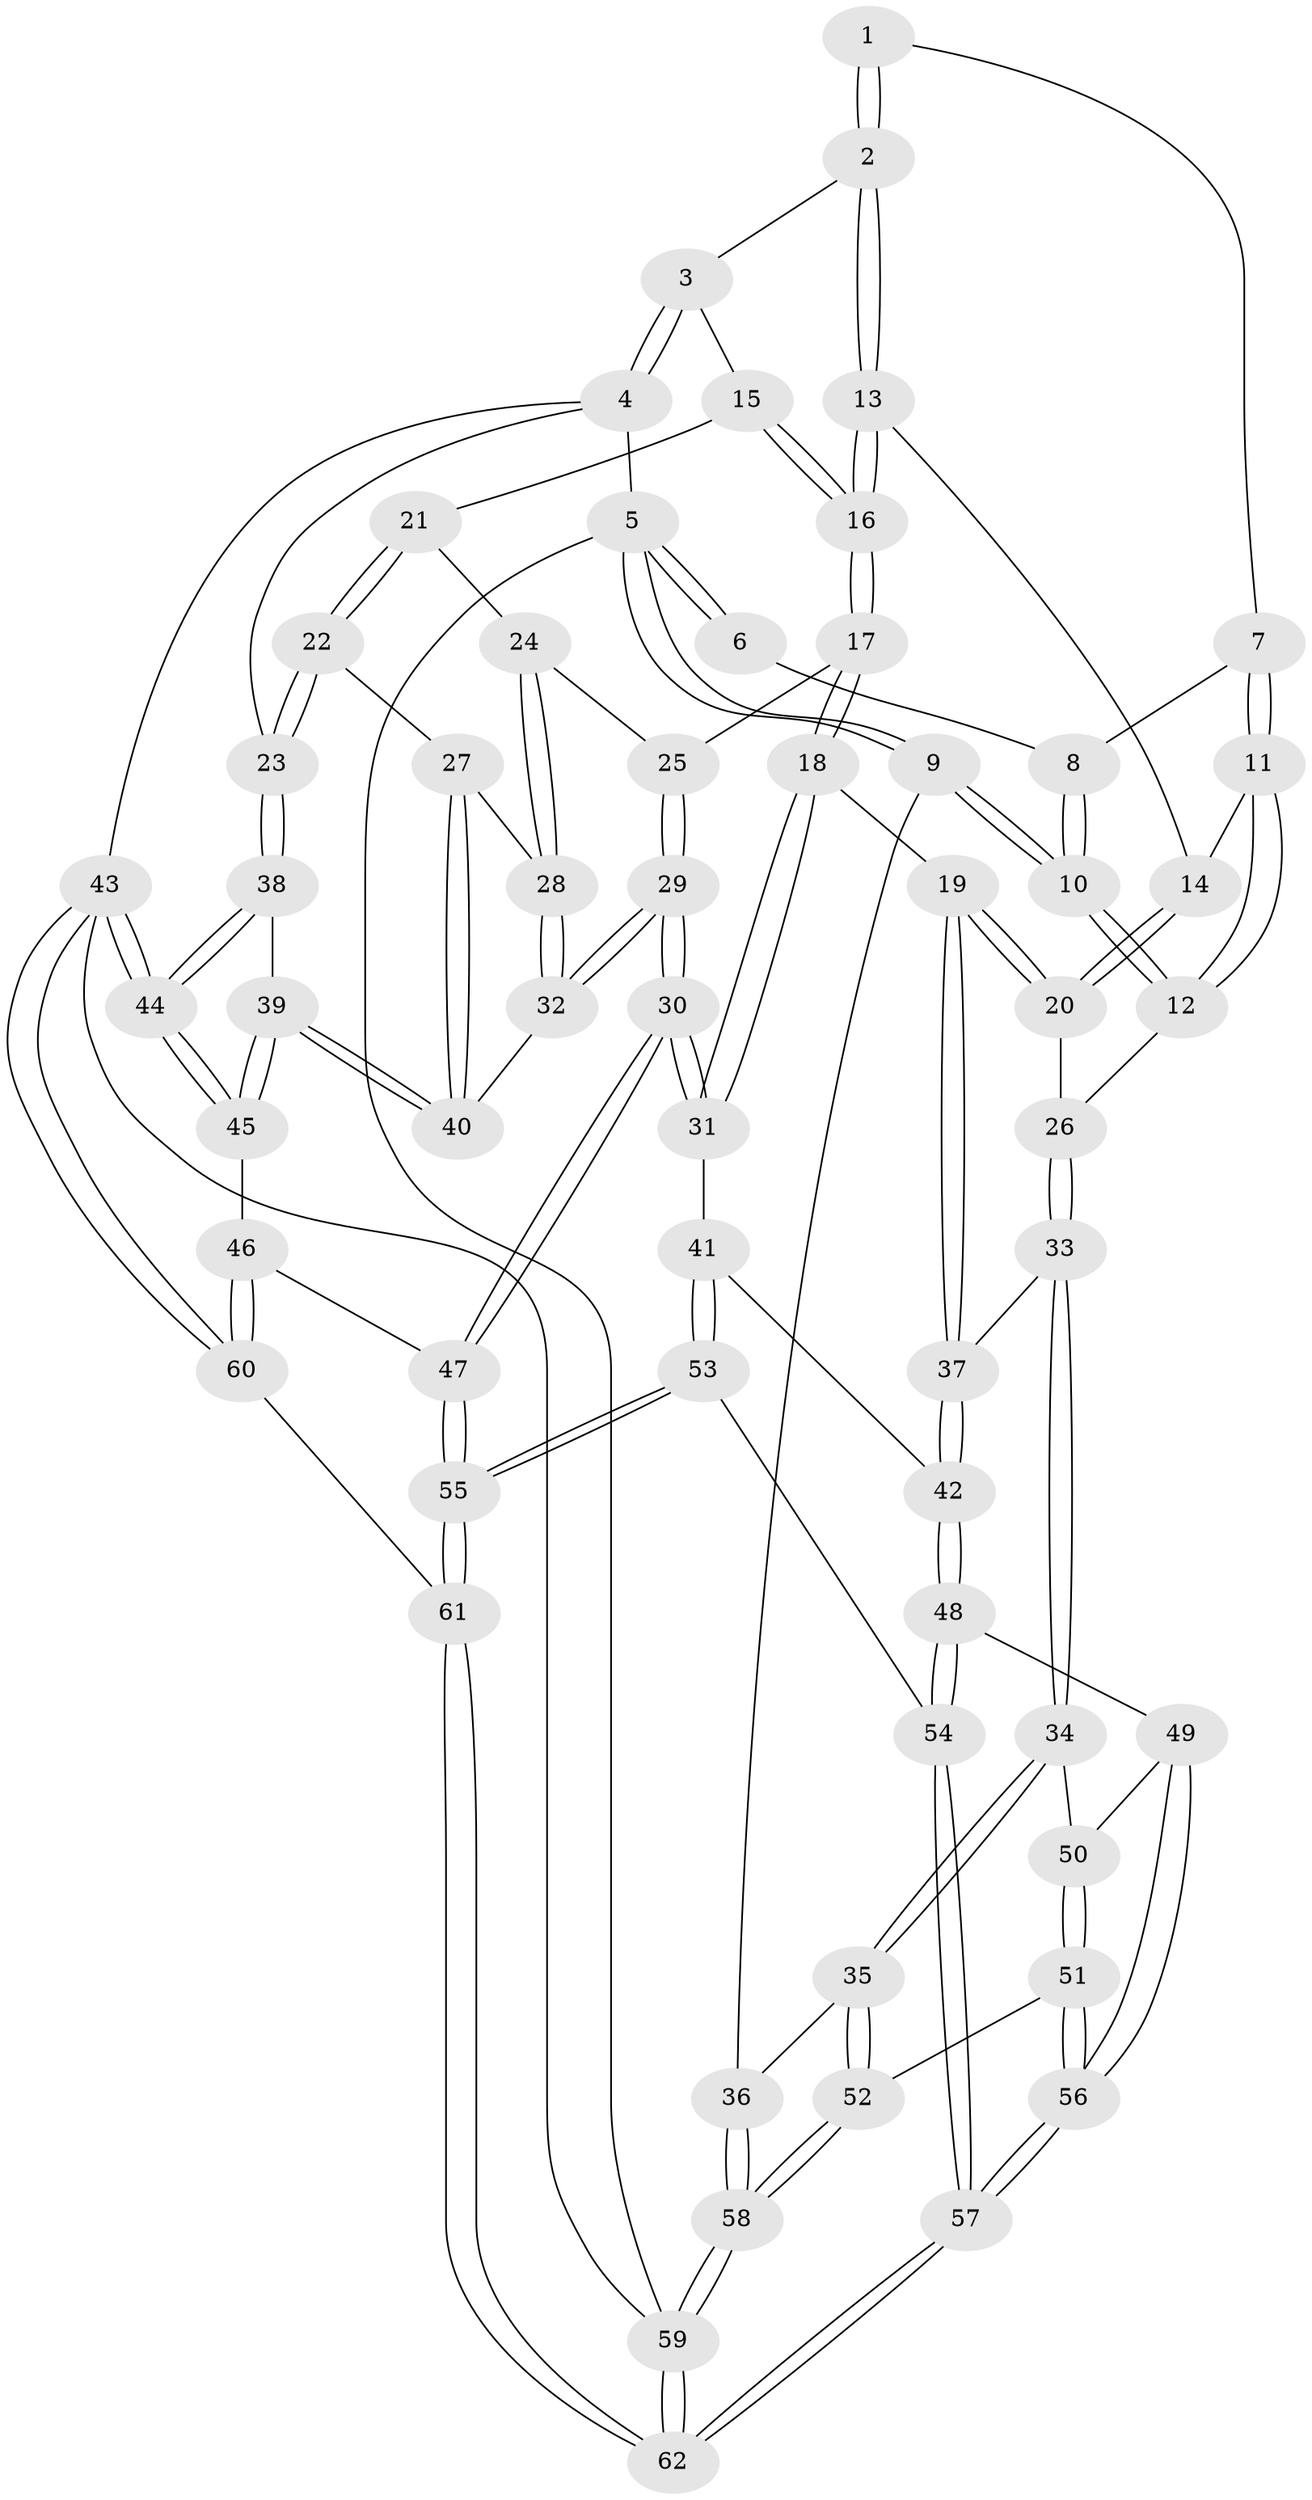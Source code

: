 // coarse degree distribution, {5: 0.1111111111111111, 9: 0.05555555555555555, 3: 0.5, 6: 0.16666666666666666, 4: 0.16666666666666666}
// Generated by graph-tools (version 1.1) at 2025/21/03/04/25 18:21:37]
// undirected, 62 vertices, 152 edges
graph export_dot {
graph [start="1"]
  node [color=gray90,style=filled];
  1 [pos="+0.45380006076634793+0"];
  2 [pos="+0.6419489554443734+0"];
  3 [pos="+0.7546711874865278+0"];
  4 [pos="+1+0"];
  5 [pos="+0+0"];
  6 [pos="+0.2634633551827872+0"];
  7 [pos="+0.3025036736823113+0.141155001283842"];
  8 [pos="+0.1722179068072702+0.13629846675697863"];
  9 [pos="+0+0.2637544753841124"];
  10 [pos="+0+0.26168094431770483"];
  11 [pos="+0.30967103213939323+0.2846255841150165"];
  12 [pos="+0.29229039463304934+0.3381017116870808"];
  13 [pos="+0.6128678079877964+0.06891299699212163"];
  14 [pos="+0.5508750921042085+0.15191277845335344"];
  15 [pos="+0.7703467536185863+0.30288205679392427"];
  16 [pos="+0.6500545373949678+0.33028248963285844"];
  17 [pos="+0.6466768385330688+0.3876567999512747"];
  18 [pos="+0.5471655749459479+0.44869371791866236"];
  19 [pos="+0.5086505019243812+0.4460318173897756"];
  20 [pos="+0.4546374481201096+0.3980866264683262"];
  21 [pos="+0.7938707406956663+0.3427727710485928"];
  22 [pos="+1+0.32901199027010053"];
  23 [pos="+1+0.20090601317040152"];
  24 [pos="+0.7274224409901981+0.41543654699350746"];
  25 [pos="+0.715428354419693+0.4167089523328598"];
  26 [pos="+0.31495121450586394+0.3723321398839996"];
  27 [pos="+0.9463317375997911+0.3999058556533794"];
  28 [pos="+0.8302264832466772+0.4687176502112602"];
  29 [pos="+0.7128569123299139+0.6578161186396291"];
  30 [pos="+0.709671747014239+0.6644187465278337"];
  31 [pos="+0.682958864649371+0.6574061224804733"];
  32 [pos="+0.818606209113123+0.5375400824973544"];
  33 [pos="+0.23521299687967223+0.6070696555340545"];
  34 [pos="+0.23422318098325876+0.6078474027169388"];
  35 [pos="+0.13599021611707313+0.618439957385429"];
  36 [pos="+0+0.5877276371117792"];
  37 [pos="+0.43577474811207445+0.6106741588482514"];
  38 [pos="+1+0.551549565669852"];
  39 [pos="+0.9405087894895645+0.6020777057256317"];
  40 [pos="+0.9213532679875504+0.5693133794479294"];
  41 [pos="+0.5600060509303602+0.6873338128475368"];
  42 [pos="+0.4927510219522962+0.68156229887602"];
  43 [pos="+1+1"];
  44 [pos="+1+0.9237687698769156"];
  45 [pos="+0.8570730636588426+0.7662190060636473"];
  46 [pos="+0.8233911727967036+0.7685777296708595"];
  47 [pos="+0.7568127676696955+0.7288970710282732"];
  48 [pos="+0.445360230283179+0.7625352276991874"];
  49 [pos="+0.3549593333135564+0.7849754634544455"];
  50 [pos="+0.2466315143291368+0.6353675003480844"];
  51 [pos="+0.23759529445393887+0.8900370352965941"];
  52 [pos="+0.1755593034832573+0.8672186142903151"];
  53 [pos="+0.5564928104612683+0.8873459894641459"];
  54 [pos="+0.4834504574924647+0.8432630747523892"];
  55 [pos="+0.5716089869397079+0.9058033948857606"];
  56 [pos="+0.299855471010196+0.9369638006911579"];
  57 [pos="+0.3053051531746001+0.9500259695407046"];
  58 [pos="+0+0.9601453399093388"];
  59 [pos="+0+1"];
  60 [pos="+0.7214000474706697+1"];
  61 [pos="+0.5866993060304979+1"];
  62 [pos="+0.34350084404468356+1"];
  1 -- 2;
  1 -- 2;
  1 -- 7;
  2 -- 3;
  2 -- 13;
  2 -- 13;
  3 -- 4;
  3 -- 4;
  3 -- 15;
  4 -- 5;
  4 -- 23;
  4 -- 43;
  5 -- 6;
  5 -- 6;
  5 -- 9;
  5 -- 9;
  5 -- 59;
  6 -- 8;
  7 -- 8;
  7 -- 11;
  7 -- 11;
  8 -- 10;
  8 -- 10;
  9 -- 10;
  9 -- 10;
  9 -- 36;
  10 -- 12;
  10 -- 12;
  11 -- 12;
  11 -- 12;
  11 -- 14;
  12 -- 26;
  13 -- 14;
  13 -- 16;
  13 -- 16;
  14 -- 20;
  14 -- 20;
  15 -- 16;
  15 -- 16;
  15 -- 21;
  16 -- 17;
  16 -- 17;
  17 -- 18;
  17 -- 18;
  17 -- 25;
  18 -- 19;
  18 -- 31;
  18 -- 31;
  19 -- 20;
  19 -- 20;
  19 -- 37;
  19 -- 37;
  20 -- 26;
  21 -- 22;
  21 -- 22;
  21 -- 24;
  22 -- 23;
  22 -- 23;
  22 -- 27;
  23 -- 38;
  23 -- 38;
  24 -- 25;
  24 -- 28;
  24 -- 28;
  25 -- 29;
  25 -- 29;
  26 -- 33;
  26 -- 33;
  27 -- 28;
  27 -- 40;
  27 -- 40;
  28 -- 32;
  28 -- 32;
  29 -- 30;
  29 -- 30;
  29 -- 32;
  29 -- 32;
  30 -- 31;
  30 -- 31;
  30 -- 47;
  30 -- 47;
  31 -- 41;
  32 -- 40;
  33 -- 34;
  33 -- 34;
  33 -- 37;
  34 -- 35;
  34 -- 35;
  34 -- 50;
  35 -- 36;
  35 -- 52;
  35 -- 52;
  36 -- 58;
  36 -- 58;
  37 -- 42;
  37 -- 42;
  38 -- 39;
  38 -- 44;
  38 -- 44;
  39 -- 40;
  39 -- 40;
  39 -- 45;
  39 -- 45;
  41 -- 42;
  41 -- 53;
  41 -- 53;
  42 -- 48;
  42 -- 48;
  43 -- 44;
  43 -- 44;
  43 -- 60;
  43 -- 60;
  43 -- 59;
  44 -- 45;
  44 -- 45;
  45 -- 46;
  46 -- 47;
  46 -- 60;
  46 -- 60;
  47 -- 55;
  47 -- 55;
  48 -- 49;
  48 -- 54;
  48 -- 54;
  49 -- 50;
  49 -- 56;
  49 -- 56;
  50 -- 51;
  50 -- 51;
  51 -- 52;
  51 -- 56;
  51 -- 56;
  52 -- 58;
  52 -- 58;
  53 -- 54;
  53 -- 55;
  53 -- 55;
  54 -- 57;
  54 -- 57;
  55 -- 61;
  55 -- 61;
  56 -- 57;
  56 -- 57;
  57 -- 62;
  57 -- 62;
  58 -- 59;
  58 -- 59;
  59 -- 62;
  59 -- 62;
  60 -- 61;
  61 -- 62;
  61 -- 62;
}
